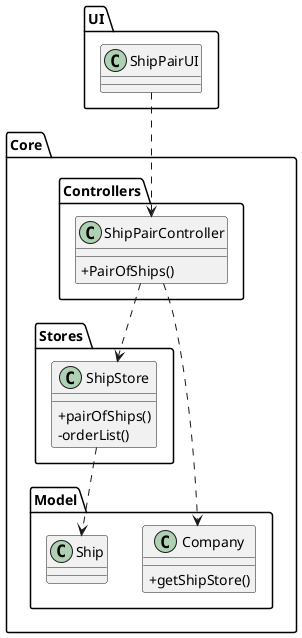 @startuml
'https://plantuml.com/class-diagram

skinparam classAttributeIconSize 0

package "UI" {
class ShipPairUI{
}
}

package "Core" {
package "Controllers" {
class ShipPairController{
    +PairOfShips()
}
}


package "Stores"{
class ShipStore{
    +pairOfShips()
    -orderList()
}
}

package "Model"{
class Company{
    +getShipStore()
}

class "Ship"{
}
}
}
ShipPairUI ..> ShipPairController
ShipPairController ..> Company
ShipPairController ..> ShipStore
ShipStore ..> Ship



@enduml